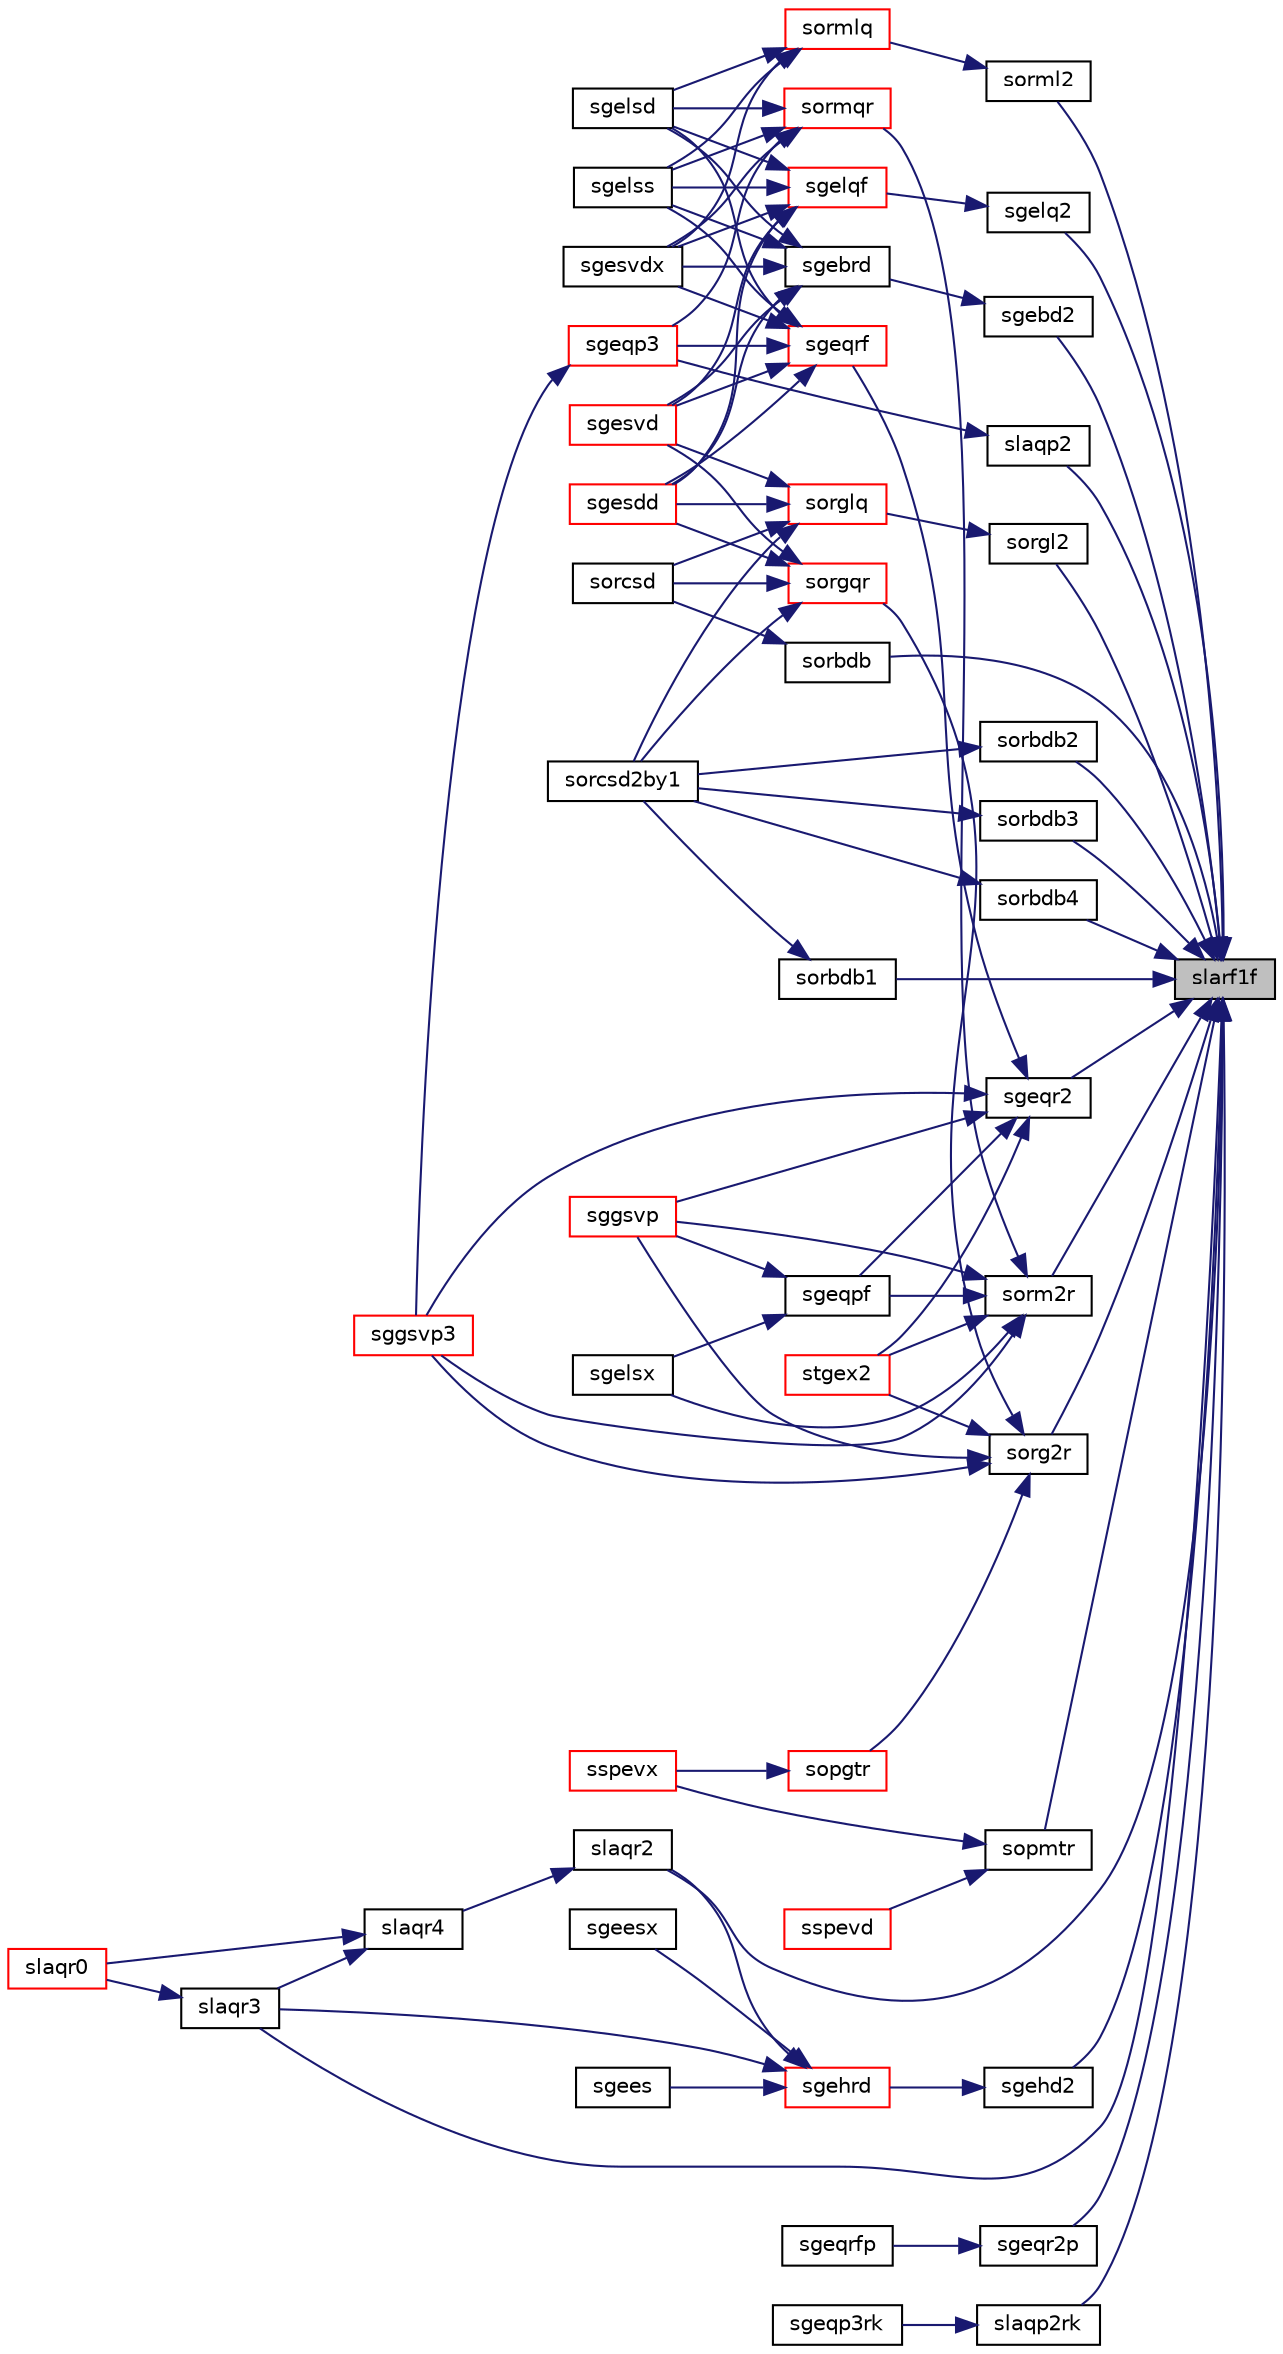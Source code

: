 digraph "slarf1f"
{
 // LATEX_PDF_SIZE
  edge [fontname="Helvetica",fontsize="10",labelfontname="Helvetica",labelfontsize="10"];
  node [fontname="Helvetica",fontsize="10",shape=record];
  rankdir="RL";
  Node1 [label="slarf1f",height=0.2,width=0.4,color="black", fillcolor="grey75", style="filled", fontcolor="black",tooltip="SLARF1F applies an elementary reflector to a general rectangular"];
  Node1 -> Node2 [dir="back",color="midnightblue",fontsize="10",style="solid",fontname="Helvetica"];
  Node2 [label="sgebd2",height=0.2,width=0.4,color="black", fillcolor="white", style="filled",URL="$sgebd2_8f.html#a852b6c5f1ed8ffe46a79b504e7e03e3f",tooltip="SGEBD2 reduces a general matrix to bidiagonal form using an unblocked algorithm."];
  Node2 -> Node3 [dir="back",color="midnightblue",fontsize="10",style="solid",fontname="Helvetica"];
  Node3 [label="sgebrd",height=0.2,width=0.4,color="black", fillcolor="white", style="filled",URL="$sgebrd_8f.html#aa7ed93332ee7ff7ab268080a453615b6",tooltip="SGEBRD"];
  Node3 -> Node4 [dir="back",color="midnightblue",fontsize="10",style="solid",fontname="Helvetica"];
  Node4 [label="sgelsd",height=0.2,width=0.4,color="black", fillcolor="white", style="filled",URL="$sgelsd_8f.html#abc655f9cb0f6cfff81b3cafc03c41dcb",tooltip="SGELSD computes the minimum-norm solution to a linear least squares problem for GE matrices"];
  Node3 -> Node5 [dir="back",color="midnightblue",fontsize="10",style="solid",fontname="Helvetica"];
  Node5 [label="sgelss",height=0.2,width=0.4,color="black", fillcolor="white", style="filled",URL="$sgelss_8f.html#a206e3084597d088b31dc054a69aec93f",tooltip="SGELSS solves overdetermined or underdetermined systems for GE matrices"];
  Node3 -> Node6 [dir="back",color="midnightblue",fontsize="10",style="solid",fontname="Helvetica"];
  Node6 [label="sgesdd",height=0.2,width=0.4,color="red", fillcolor="white", style="filled",URL="$sgesdd_8f.html#ac2cd4f1079370ac908186d77efcd5ea8",tooltip="SGESDD"];
  Node3 -> Node9 [dir="back",color="midnightblue",fontsize="10",style="solid",fontname="Helvetica"];
  Node9 [label="sgesvd",height=0.2,width=0.4,color="red", fillcolor="white", style="filled",URL="$sgesvd_8f.html#af03d06284b1bfabd3d6c0f6955960533",tooltip="SGESVD computes the singular value decomposition (SVD) for GE matrices"];
  Node3 -> Node11 [dir="back",color="midnightblue",fontsize="10",style="solid",fontname="Helvetica"];
  Node11 [label="sgesvdx",height=0.2,width=0.4,color="black", fillcolor="white", style="filled",URL="$sgesvdx_8f.html#aec7e3fe91246cc52bcd34c45494932aa",tooltip="SGESVDX computes the singular value decomposition (SVD) for GE matrices"];
  Node1 -> Node12 [dir="back",color="midnightblue",fontsize="10",style="solid",fontname="Helvetica"];
  Node12 [label="sgehd2",height=0.2,width=0.4,color="black", fillcolor="white", style="filled",URL="$sgehd2_8f.html#a08e8e4fef5295cd00f6762994a817e60",tooltip="SGEHD2 reduces a general square matrix to upper Hessenberg form using an unblocked algorithm."];
  Node12 -> Node13 [dir="back",color="midnightblue",fontsize="10",style="solid",fontname="Helvetica"];
  Node13 [label="sgehrd",height=0.2,width=0.4,color="red", fillcolor="white", style="filled",URL="$sgehrd_8f.html#a971828f964b9d15b72ea12b3d8321d88",tooltip="SGEHRD"];
  Node13 -> Node14 [dir="back",color="midnightblue",fontsize="10",style="solid",fontname="Helvetica"];
  Node14 [label="sgees",height=0.2,width=0.4,color="black", fillcolor="white", style="filled",URL="$sgees_8f.html#a0cd2fba843c9d04967c79a58f8d6e321",tooltip="SGEES computes the eigenvalues, the Schur form, and, optionally, the matrix of Schur vectors for GE m..."];
  Node13 -> Node15 [dir="back",color="midnightblue",fontsize="10",style="solid",fontname="Helvetica"];
  Node15 [label="sgeesx",height=0.2,width=0.4,color="black", fillcolor="white", style="filled",URL="$sgeesx_8f.html#ac8e46bbcd7e259cdacfccbcfb575a392",tooltip="SGEESX computes the eigenvalues, the Schur form, and, optionally, the matrix of Schur vectors for GE ..."];
  Node13 -> Node18 [dir="back",color="midnightblue",fontsize="10",style="solid",fontname="Helvetica"];
  Node18 [label="slaqr2",height=0.2,width=0.4,color="black", fillcolor="white", style="filled",URL="$slaqr2_8f.html#ac02e99ae434938e706dee8a37993a995",tooltip="SLAQR2 performs the orthogonal similarity transformation of a Hessenberg matrix to detect and deflate..."];
  Node18 -> Node19 [dir="back",color="midnightblue",fontsize="10",style="solid",fontname="Helvetica"];
  Node19 [label="slaqr4",height=0.2,width=0.4,color="black", fillcolor="white", style="filled",URL="$slaqr4_8f.html#a6373540d7de0dbdea9c85b78913c178c",tooltip="SLAQR4 computes the eigenvalues of a Hessenberg matrix, and optionally the matrices from the Schur de..."];
  Node19 -> Node20 [dir="back",color="midnightblue",fontsize="10",style="solid",fontname="Helvetica"];
  Node20 [label="slaqr0",height=0.2,width=0.4,color="red", fillcolor="white", style="filled",URL="$slaqr0_8f.html#a4696e73cbdcf20d6e37d73c691f63c39",tooltip="SLAQR0 computes the eigenvalues of a Hessenberg matrix, and optionally the matrices from the Schur de..."];
  Node19 -> Node22 [dir="back",color="midnightblue",fontsize="10",style="solid",fontname="Helvetica"];
  Node22 [label="slaqr3",height=0.2,width=0.4,color="black", fillcolor="white", style="filled",URL="$slaqr3_8f.html#aa307109641dfead545ecac4e924320cb",tooltip="SLAQR3 performs the orthogonal similarity transformation of a Hessenberg matrix to detect and deflate..."];
  Node22 -> Node20 [dir="back",color="midnightblue",fontsize="10",style="solid",fontname="Helvetica"];
  Node13 -> Node22 [dir="back",color="midnightblue",fontsize="10",style="solid",fontname="Helvetica"];
  Node1 -> Node23 [dir="back",color="midnightblue",fontsize="10",style="solid",fontname="Helvetica"];
  Node23 [label="sgelq2",height=0.2,width=0.4,color="black", fillcolor="white", style="filled",URL="$sgelq2_8f.html#a1e2c1e289965eabae7fb4a1bd78aed2c",tooltip="SGELQ2 computes the LQ factorization of a general rectangular matrix using an unblocked algorithm."];
  Node23 -> Node24 [dir="back",color="midnightblue",fontsize="10",style="solid",fontname="Helvetica"];
  Node24 [label="sgelqf",height=0.2,width=0.4,color="red", fillcolor="white", style="filled",URL="$sgelqf_8f.html#aff7dd464bee9a9ace7e576e4ecca33c0",tooltip="SGELQF"];
  Node24 -> Node4 [dir="back",color="midnightblue",fontsize="10",style="solid",fontname="Helvetica"];
  Node24 -> Node5 [dir="back",color="midnightblue",fontsize="10",style="solid",fontname="Helvetica"];
  Node24 -> Node6 [dir="back",color="midnightblue",fontsize="10",style="solid",fontname="Helvetica"];
  Node24 -> Node9 [dir="back",color="midnightblue",fontsize="10",style="solid",fontname="Helvetica"];
  Node24 -> Node11 [dir="back",color="midnightblue",fontsize="10",style="solid",fontname="Helvetica"];
  Node1 -> Node34 [dir="back",color="midnightblue",fontsize="10",style="solid",fontname="Helvetica"];
  Node34 [label="sgeqr2",height=0.2,width=0.4,color="black", fillcolor="white", style="filled",URL="$sgeqr2_8f.html#acd1ae8241f3d12cfa0f1d5ecdbc32eca",tooltip="SGEQR2 computes the QR factorization of a general rectangular matrix using an unblocked algorithm."];
  Node34 -> Node35 [dir="back",color="midnightblue",fontsize="10",style="solid",fontname="Helvetica"];
  Node35 [label="sgeqpf",height=0.2,width=0.4,color="black", fillcolor="white", style="filled",URL="$sgeqpf_8f.html#ac3876ee65cc8a4a6130d8f1aa9117931",tooltip="SGEQPF"];
  Node35 -> Node36 [dir="back",color="midnightblue",fontsize="10",style="solid",fontname="Helvetica"];
  Node36 [label="sgelsx",height=0.2,width=0.4,color="black", fillcolor="white", style="filled",URL="$sgelsx_8f.html#afa85959c07f700d3f4240a2f4132e3b1",tooltip="SGELSX solves overdetermined or underdetermined systems for GE matrices"];
  Node35 -> Node37 [dir="back",color="midnightblue",fontsize="10",style="solid",fontname="Helvetica"];
  Node37 [label="sggsvp",height=0.2,width=0.4,color="red", fillcolor="white", style="filled",URL="$sggsvp_8f.html#a0f766273df75b0fcbd25c694a5ae4d7a",tooltip="SGGSVP"];
  Node34 -> Node39 [dir="back",color="midnightblue",fontsize="10",style="solid",fontname="Helvetica"];
  Node39 [label="sgeqrf",height=0.2,width=0.4,color="red", fillcolor="white", style="filled",URL="$sgeqrf_8f.html#a7cb54fa1727bf0166523036f4948bc56",tooltip="SGEQRF"];
  Node39 -> Node4 [dir="back",color="midnightblue",fontsize="10",style="solid",fontname="Helvetica"];
  Node39 -> Node5 [dir="back",color="midnightblue",fontsize="10",style="solid",fontname="Helvetica"];
  Node39 -> Node42 [dir="back",color="midnightblue",fontsize="10",style="solid",fontname="Helvetica"];
  Node42 [label="sgeqp3",height=0.2,width=0.4,color="red", fillcolor="white", style="filled",URL="$sgeqp3_8f.html#a63f9e3af96fa42609e41bf3d77660bdf",tooltip="SGEQP3"];
  Node42 -> Node44 [dir="back",color="midnightblue",fontsize="10",style="solid",fontname="Helvetica"];
  Node44 [label="sggsvp3",height=0.2,width=0.4,color="red", fillcolor="white", style="filled",URL="$sggsvp3_8f.html#aa7ac3710a5ae384750928591cc7e5564",tooltip="SGGSVP3"];
  Node39 -> Node6 [dir="back",color="midnightblue",fontsize="10",style="solid",fontname="Helvetica"];
  Node39 -> Node9 [dir="back",color="midnightblue",fontsize="10",style="solid",fontname="Helvetica"];
  Node39 -> Node11 [dir="back",color="midnightblue",fontsize="10",style="solid",fontname="Helvetica"];
  Node34 -> Node37 [dir="back",color="midnightblue",fontsize="10",style="solid",fontname="Helvetica"];
  Node34 -> Node44 [dir="back",color="midnightblue",fontsize="10",style="solid",fontname="Helvetica"];
  Node34 -> Node54 [dir="back",color="midnightblue",fontsize="10",style="solid",fontname="Helvetica"];
  Node54 [label="stgex2",height=0.2,width=0.4,color="red", fillcolor="white", style="filled",URL="$stgex2_8f.html#a291b344e4ed84af6cdba9a6d1efce24b",tooltip="STGEX2 swaps adjacent diagonal blocks in an upper (quasi) triangular matrix pair by an orthogonal equ..."];
  Node1 -> Node62 [dir="back",color="midnightblue",fontsize="10",style="solid",fontname="Helvetica"];
  Node62 [label="sgeqr2p",height=0.2,width=0.4,color="black", fillcolor="white", style="filled",URL="$sgeqr2p_8f.html#a8979d77a9ad2c9791bd813c2fe3f954e",tooltip="SGEQR2P computes the QR factorization of a general rectangular matrix with non-negative diagonal elem..."];
  Node62 -> Node63 [dir="back",color="midnightblue",fontsize="10",style="solid",fontname="Helvetica"];
  Node63 [label="sgeqrfp",height=0.2,width=0.4,color="black", fillcolor="white", style="filled",URL="$sgeqrfp_8f.html#a3b9e414215d20cd99cbd3be489989a96",tooltip="SGEQRFP"];
  Node1 -> Node64 [dir="back",color="midnightblue",fontsize="10",style="solid",fontname="Helvetica"];
  Node64 [label="slaqp2",height=0.2,width=0.4,color="black", fillcolor="white", style="filled",URL="$slaqp2_8f.html#a05abd62cde4aa80e5895b9216c08a5ae",tooltip="SLAQP2 computes a QR factorization with column pivoting of the matrix block."];
  Node64 -> Node42 [dir="back",color="midnightblue",fontsize="10",style="solid",fontname="Helvetica"];
  Node1 -> Node65 [dir="back",color="midnightblue",fontsize="10",style="solid",fontname="Helvetica"];
  Node65 [label="slaqp2rk",height=0.2,width=0.4,color="black", fillcolor="white", style="filled",URL="$slaqp2rk_8f.html#abe1b6db2e67d7ac4ec72e71a0381bda3",tooltip="SLAQP2RK computes truncated QR factorization with column pivoting of a real matrix block using Level ..."];
  Node65 -> Node66 [dir="back",color="midnightblue",fontsize="10",style="solid",fontname="Helvetica"];
  Node66 [label="sgeqp3rk",height=0.2,width=0.4,color="black", fillcolor="white", style="filled",URL="$sgeqp3rk_8f.html#a9b8222ed024e43848edd52c9cf4e9e55",tooltip="SGEQP3RK computes a truncated Householder QR factorization with column pivoting of a real m-by-n matr..."];
  Node1 -> Node18 [dir="back",color="midnightblue",fontsize="10",style="solid",fontname="Helvetica"];
  Node1 -> Node22 [dir="back",color="midnightblue",fontsize="10",style="solid",fontname="Helvetica"];
  Node1 -> Node67 [dir="back",color="midnightblue",fontsize="10",style="solid",fontname="Helvetica"];
  Node67 [label="sopmtr",height=0.2,width=0.4,color="black", fillcolor="white", style="filled",URL="$sopmtr_8f.html#aad407135e87d4dfbf03ae128cd3e1494",tooltip="SOPMTR"];
  Node67 -> Node68 [dir="back",color="midnightblue",fontsize="10",style="solid",fontname="Helvetica"];
  Node68 [label="sspevd",height=0.2,width=0.4,color="red", fillcolor="white", style="filled",URL="$sspevd_8f.html#ab12d98c1a742020839416cf5c086905b",tooltip="SSPEVD computes the eigenvalues and, optionally, the left and/or right eigenvectors for OTHER matrice..."];
  Node67 -> Node70 [dir="back",color="midnightblue",fontsize="10",style="solid",fontname="Helvetica"];
  Node70 [label="sspevx",height=0.2,width=0.4,color="red", fillcolor="white", style="filled",URL="$sspevx_8f.html#aaa149618cc74cd907218f33d30825109",tooltip="SSPEVX computes the eigenvalues and, optionally, the left and/or right eigenvectors for OTHER matrice..."];
  Node1 -> Node72 [dir="back",color="midnightblue",fontsize="10",style="solid",fontname="Helvetica"];
  Node72 [label="sorbdb",height=0.2,width=0.4,color="black", fillcolor="white", style="filled",URL="$sorbdb_8f.html#aa04a3d67b4fcd7d82261d71816bce03f",tooltip="SORBDB"];
  Node72 -> Node73 [dir="back",color="midnightblue",fontsize="10",style="solid",fontname="Helvetica"];
  Node73 [label="sorcsd",height=0.2,width=0.4,color="black", fillcolor="white", style="filled",URL="$sorcsd_8f.html#a20dd45f6fb4a9cf696fb2ae32ed73372",tooltip="SORCSD"];
  Node1 -> Node74 [dir="back",color="midnightblue",fontsize="10",style="solid",fontname="Helvetica"];
  Node74 [label="sorbdb1",height=0.2,width=0.4,color="black", fillcolor="white", style="filled",URL="$sorbdb1_8f.html#a31d935d8edae9da9d6e3b5edeb4998fa",tooltip="SORBDB1"];
  Node74 -> Node75 [dir="back",color="midnightblue",fontsize="10",style="solid",fontname="Helvetica"];
  Node75 [label="sorcsd2by1",height=0.2,width=0.4,color="black", fillcolor="white", style="filled",URL="$sorcsd2by1_8f.html#a2d57126590287389a69bc798fe36854f",tooltip="SORCSD2BY1"];
  Node1 -> Node76 [dir="back",color="midnightblue",fontsize="10",style="solid",fontname="Helvetica"];
  Node76 [label="sorbdb2",height=0.2,width=0.4,color="black", fillcolor="white", style="filled",URL="$sorbdb2_8f.html#a9a5fd4f10e3895159d520bac57eb8683",tooltip="SORBDB2"];
  Node76 -> Node75 [dir="back",color="midnightblue",fontsize="10",style="solid",fontname="Helvetica"];
  Node1 -> Node77 [dir="back",color="midnightblue",fontsize="10",style="solid",fontname="Helvetica"];
  Node77 [label="sorbdb3",height=0.2,width=0.4,color="black", fillcolor="white", style="filled",URL="$sorbdb3_8f.html#ae4752c68522d7218fd781383a7308c0f",tooltip="SORBDB3"];
  Node77 -> Node75 [dir="back",color="midnightblue",fontsize="10",style="solid",fontname="Helvetica"];
  Node1 -> Node78 [dir="back",color="midnightblue",fontsize="10",style="solid",fontname="Helvetica"];
  Node78 [label="sorbdb4",height=0.2,width=0.4,color="black", fillcolor="white", style="filled",URL="$sorbdb4_8f.html#a6a8762a4542b580469de05b86e308330",tooltip="SORBDB4"];
  Node78 -> Node75 [dir="back",color="midnightblue",fontsize="10",style="solid",fontname="Helvetica"];
  Node1 -> Node79 [dir="back",color="midnightblue",fontsize="10",style="solid",fontname="Helvetica"];
  Node79 [label="sorg2r",height=0.2,width=0.4,color="black", fillcolor="white", style="filled",URL="$sorg2r_8f.html#a4968b973936e8a9f1ae4ab1f252cb230",tooltip="SORG2R generates all or part of the orthogonal matrix Q from a QR factorization determined by sgeqrf ..."];
  Node79 -> Node37 [dir="back",color="midnightblue",fontsize="10",style="solid",fontname="Helvetica"];
  Node79 -> Node44 [dir="back",color="midnightblue",fontsize="10",style="solid",fontname="Helvetica"];
  Node79 -> Node80 [dir="back",color="midnightblue",fontsize="10",style="solid",fontname="Helvetica"];
  Node80 [label="sopgtr",height=0.2,width=0.4,color="red", fillcolor="white", style="filled",URL="$sopgtr_8f.html#a579c892c7b1d3ae35f9c0c6329349964",tooltip="SOPGTR"];
  Node80 -> Node70 [dir="back",color="midnightblue",fontsize="10",style="solid",fontname="Helvetica"];
  Node79 -> Node83 [dir="back",color="midnightblue",fontsize="10",style="solid",fontname="Helvetica"];
  Node83 [label="sorgqr",height=0.2,width=0.4,color="red", fillcolor="white", style="filled",URL="$sorgqr_8f.html#a8e0215e6bb8885ceda38c5435d4c28eb",tooltip="SORGQR"];
  Node83 -> Node6 [dir="back",color="midnightblue",fontsize="10",style="solid",fontname="Helvetica"];
  Node83 -> Node9 [dir="back",color="midnightblue",fontsize="10",style="solid",fontname="Helvetica"];
  Node83 -> Node73 [dir="back",color="midnightblue",fontsize="10",style="solid",fontname="Helvetica"];
  Node83 -> Node75 [dir="back",color="midnightblue",fontsize="10",style="solid",fontname="Helvetica"];
  Node79 -> Node54 [dir="back",color="midnightblue",fontsize="10",style="solid",fontname="Helvetica"];
  Node1 -> Node91 [dir="back",color="midnightblue",fontsize="10",style="solid",fontname="Helvetica"];
  Node91 [label="sorgl2",height=0.2,width=0.4,color="black", fillcolor="white", style="filled",URL="$sorgl2_8f.html#a6c5ddf321dc8c32d8cf96e9778305a6a",tooltip="SORGL2"];
  Node91 -> Node92 [dir="back",color="midnightblue",fontsize="10",style="solid",fontname="Helvetica"];
  Node92 [label="sorglq",height=0.2,width=0.4,color="red", fillcolor="white", style="filled",URL="$sorglq_8f.html#a8b87e67e784eb5e539af30998f065f9a",tooltip="SORGLQ"];
  Node92 -> Node6 [dir="back",color="midnightblue",fontsize="10",style="solid",fontname="Helvetica"];
  Node92 -> Node9 [dir="back",color="midnightblue",fontsize="10",style="solid",fontname="Helvetica"];
  Node92 -> Node73 [dir="back",color="midnightblue",fontsize="10",style="solid",fontname="Helvetica"];
  Node92 -> Node75 [dir="back",color="midnightblue",fontsize="10",style="solid",fontname="Helvetica"];
  Node1 -> Node93 [dir="back",color="midnightblue",fontsize="10",style="solid",fontname="Helvetica"];
  Node93 [label="sorm2r",height=0.2,width=0.4,color="black", fillcolor="white", style="filled",URL="$sorm2r_8f.html#a45a8a1e608ebbcc3fcafbe60f2995d78",tooltip="SORM2R multiplies a general matrix by the orthogonal matrix from a QR factorization determined by sge..."];
  Node93 -> Node36 [dir="back",color="midnightblue",fontsize="10",style="solid",fontname="Helvetica"];
  Node93 -> Node35 [dir="back",color="midnightblue",fontsize="10",style="solid",fontname="Helvetica"];
  Node93 -> Node37 [dir="back",color="midnightblue",fontsize="10",style="solid",fontname="Helvetica"];
  Node93 -> Node44 [dir="back",color="midnightblue",fontsize="10",style="solid",fontname="Helvetica"];
  Node93 -> Node94 [dir="back",color="midnightblue",fontsize="10",style="solid",fontname="Helvetica"];
  Node94 [label="sormqr",height=0.2,width=0.4,color="red", fillcolor="white", style="filled",URL="$sormqr_8f.html#ab4d0e540fc95dc0151bc2c9995cabd25",tooltip="SORMQR"];
  Node94 -> Node4 [dir="back",color="midnightblue",fontsize="10",style="solid",fontname="Helvetica"];
  Node94 -> Node5 [dir="back",color="midnightblue",fontsize="10",style="solid",fontname="Helvetica"];
  Node94 -> Node42 [dir="back",color="midnightblue",fontsize="10",style="solid",fontname="Helvetica"];
  Node94 -> Node11 [dir="back",color="midnightblue",fontsize="10",style="solid",fontname="Helvetica"];
  Node93 -> Node54 [dir="back",color="midnightblue",fontsize="10",style="solid",fontname="Helvetica"];
  Node1 -> Node102 [dir="back",color="midnightblue",fontsize="10",style="solid",fontname="Helvetica"];
  Node102 [label="sorml2",height=0.2,width=0.4,color="black", fillcolor="white", style="filled",URL="$sorml2_8f.html#a70f22037e8baca1c911acda3cc00d28b",tooltip="SORML2 multiplies a general matrix by the orthogonal matrix from a LQ factorization determined by sge..."];
  Node102 -> Node103 [dir="back",color="midnightblue",fontsize="10",style="solid",fontname="Helvetica"];
  Node103 [label="sormlq",height=0.2,width=0.4,color="red", fillcolor="white", style="filled",URL="$sormlq_8f.html#af6d377f0725ea4f8bfb8cbd9ce42df57",tooltip="SORMLQ"];
  Node103 -> Node4 [dir="back",color="midnightblue",fontsize="10",style="solid",fontname="Helvetica"];
  Node103 -> Node5 [dir="back",color="midnightblue",fontsize="10",style="solid",fontname="Helvetica"];
  Node103 -> Node11 [dir="back",color="midnightblue",fontsize="10",style="solid",fontname="Helvetica"];
}
